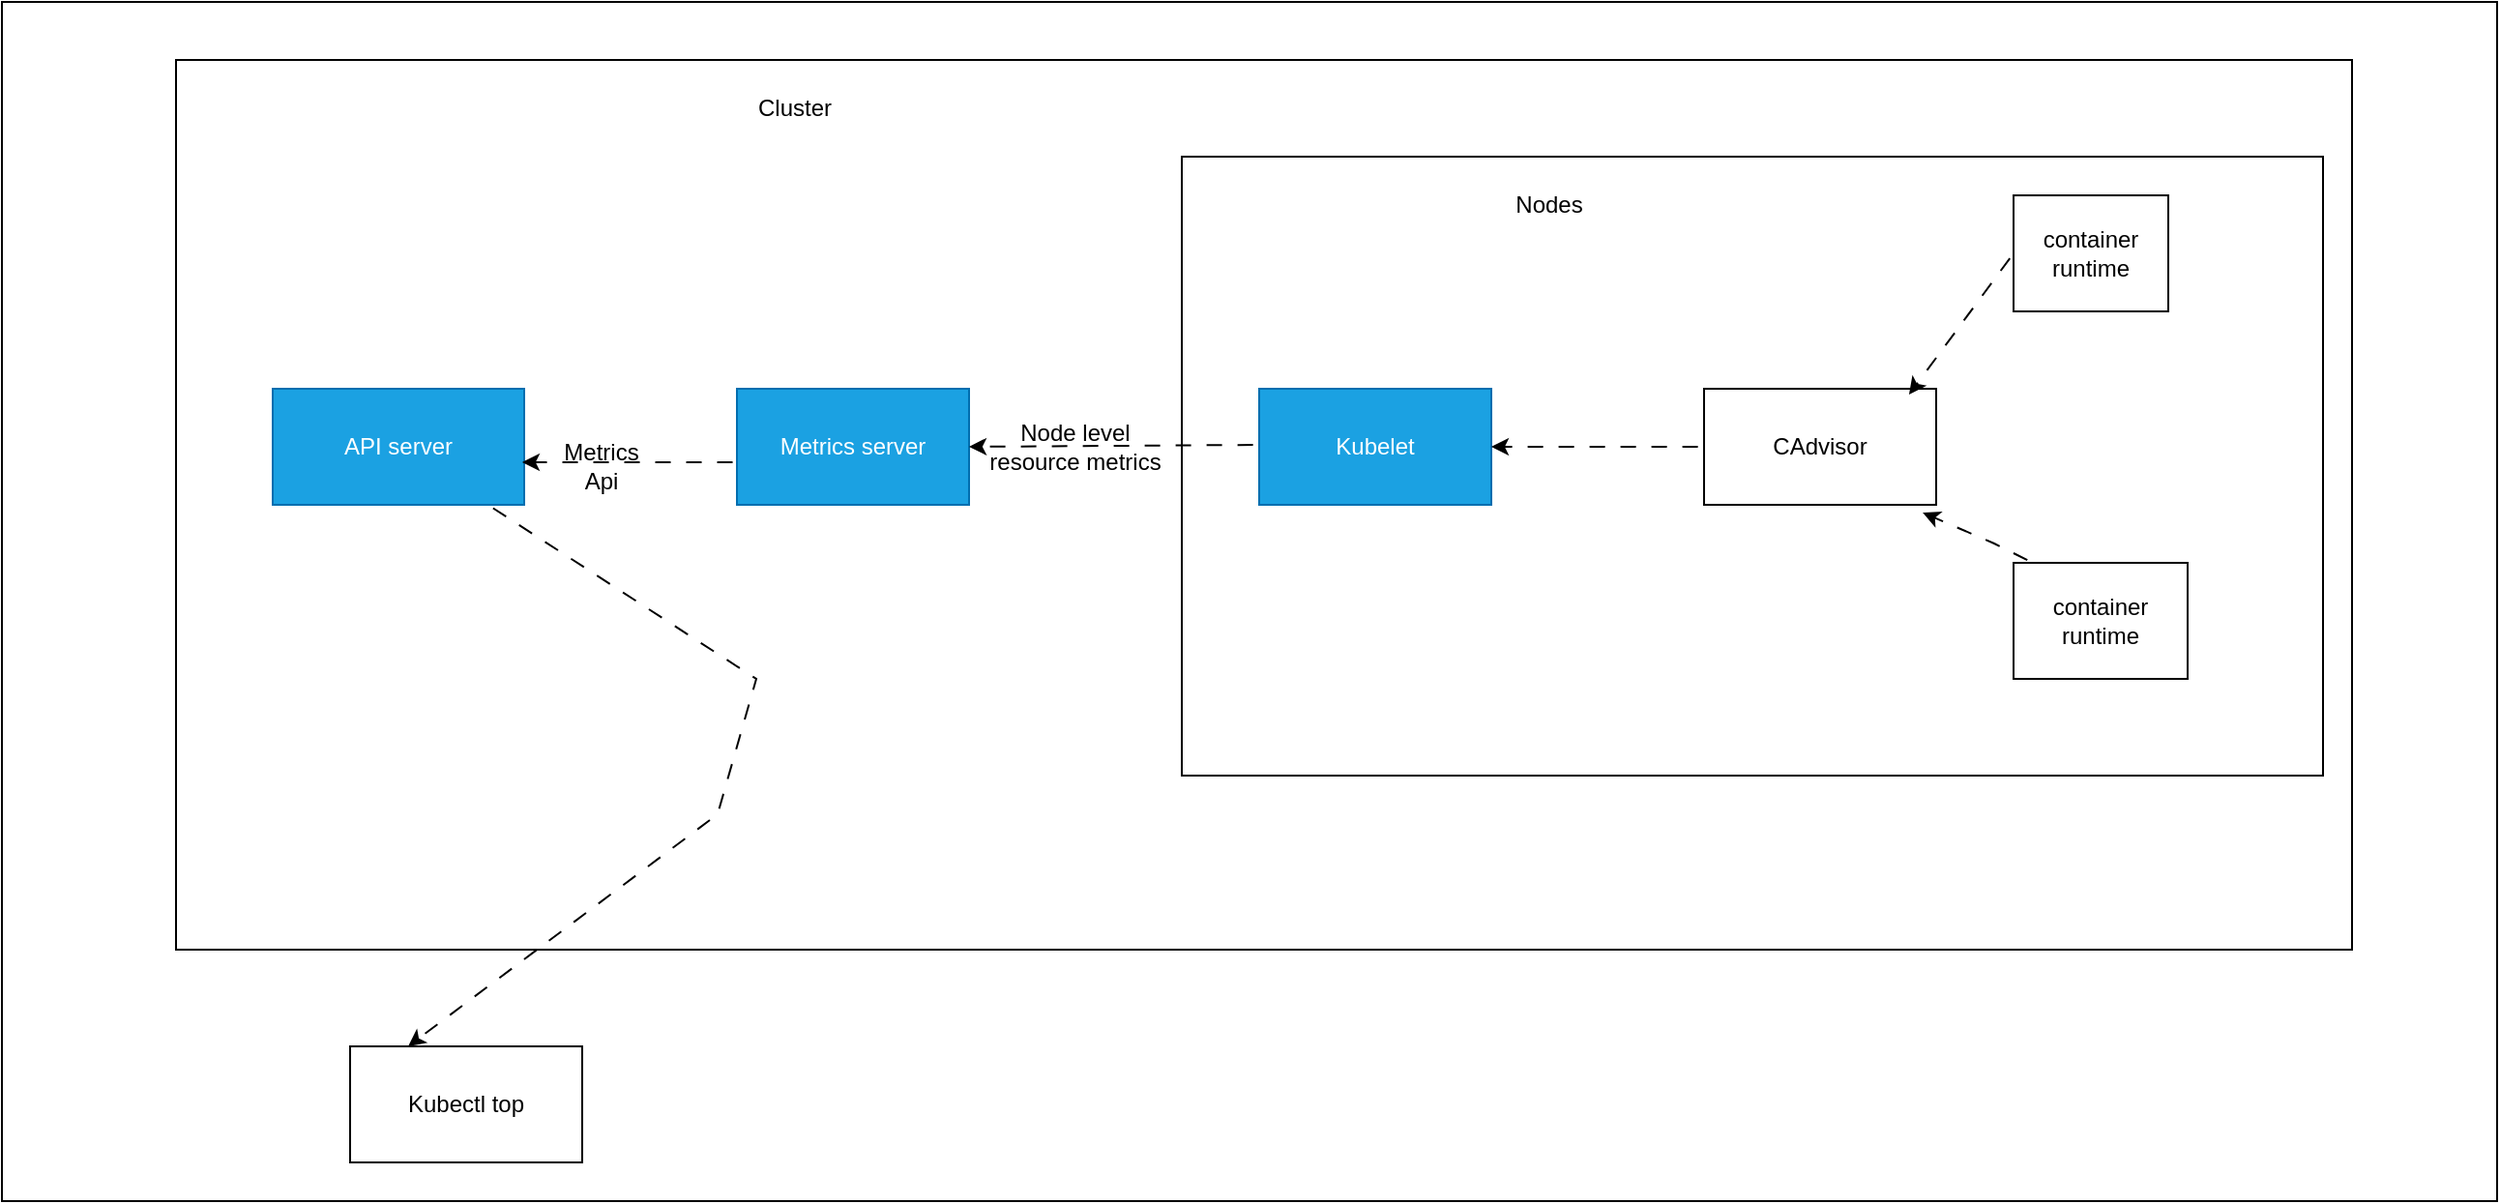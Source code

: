 <mxfile version="24.8.6">
  <diagram name="Page-1" id="FX_QsMLTOBQpngyP9YaH">
    <mxGraphModel dx="2284" dy="706" grid="0" gridSize="10" guides="1" tooltips="1" connect="1" arrows="1" fold="1" page="1" pageScale="1" pageWidth="850" pageHeight="1100" math="0" shadow="0">
      <root>
        <mxCell id="0" />
        <mxCell id="1" parent="0" />
        <mxCell id="jJLpi2Jyx9VWhykjpNUX-15" value="" style="rounded=0;whiteSpace=wrap;html=1;labelBackgroundColor=none;" vertex="1" parent="1">
          <mxGeometry x="-170" y="70" width="1290" height="620" as="geometry" />
        </mxCell>
        <mxCell id="jJLpi2Jyx9VWhykjpNUX-2" value="&lt;br&gt;&lt;div&gt;&lt;br/&gt;&lt;/div&gt;" style="rounded=0;whiteSpace=wrap;html=1;labelBackgroundColor=none;" vertex="1" parent="1">
          <mxGeometry x="-80" y="100" width="1125" height="460" as="geometry" />
        </mxCell>
        <mxCell id="jJLpi2Jyx9VWhykjpNUX-4" value="" style="rounded=0;whiteSpace=wrap;html=1;labelBackgroundColor=none;" vertex="1" parent="1">
          <mxGeometry x="440" y="150" width="590" height="320" as="geometry" />
        </mxCell>
        <mxCell id="jJLpi2Jyx9VWhykjpNUX-5" value="&lt;br&gt;container runtime&lt;div&gt;&lt;br/&gt;&lt;/div&gt;" style="rounded=0;whiteSpace=wrap;html=1;labelBackgroundColor=none;" vertex="1" parent="1">
          <mxGeometry x="870" y="170" width="80" height="60" as="geometry" />
        </mxCell>
        <mxCell id="jJLpi2Jyx9VWhykjpNUX-6" value="&lt;br&gt;container runtime&lt;div&gt;&lt;br/&gt;&lt;/div&gt;" style="rounded=0;whiteSpace=wrap;html=1;labelBackgroundColor=none;" vertex="1" parent="1">
          <mxGeometry x="870" y="360" width="90" height="60" as="geometry" />
        </mxCell>
        <mxCell id="jJLpi2Jyx9VWhykjpNUX-7" value="CAdvisor" style="rounded=0;whiteSpace=wrap;html=1;labelBackgroundColor=none;" vertex="1" parent="1">
          <mxGeometry x="710" y="270" width="120" height="60" as="geometry" />
        </mxCell>
        <mxCell id="jJLpi2Jyx9VWhykjpNUX-8" value="Kubelet" style="rounded=0;whiteSpace=wrap;html=1;labelBackgroundColor=none;fillColor=#1ba1e2;fontColor=#ffffff;strokeColor=#006EAF;" vertex="1" parent="1">
          <mxGeometry x="480" y="270" width="120" height="60" as="geometry" />
        </mxCell>
        <mxCell id="jJLpi2Jyx9VWhykjpNUX-11" value="Metrics server" style="rounded=0;whiteSpace=wrap;html=1;labelBackgroundColor=none;fillColor=#1ba1e2;fontColor=#ffffff;strokeColor=#006EAF;" vertex="1" parent="1">
          <mxGeometry x="210" y="270" width="120" height="60" as="geometry" />
        </mxCell>
        <mxCell id="jJLpi2Jyx9VWhykjpNUX-12" value="API server" style="rounded=0;whiteSpace=wrap;html=1;labelBackgroundColor=none;fillColor=#1ba1e2;fontColor=#ffffff;strokeColor=#006EAF;" vertex="1" parent="1">
          <mxGeometry x="-30" y="270" width="130" height="60" as="geometry" />
        </mxCell>
        <mxCell id="jJLpi2Jyx9VWhykjpNUX-13" value="Kubectl top" style="rounded=0;whiteSpace=wrap;html=1;labelBackgroundColor=none;" vertex="1" parent="1">
          <mxGeometry x="10" y="610" width="120" height="60" as="geometry" />
        </mxCell>
        <mxCell id="jJLpi2Jyx9VWhykjpNUX-21" value="" style="endArrow=classic;html=1;rounded=0;exitX=0.025;exitY=0.633;exitDx=0;exitDy=0;exitPerimeter=0;flowAnimation=1;entryX=1;entryY=0.5;entryDx=0;entryDy=0;labelBackgroundColor=none;fontColor=default;" edge="1" parent="1" target="jJLpi2Jyx9VWhykjpNUX-11">
          <mxGeometry width="50" height="50" relative="1" as="geometry">
            <mxPoint x="480" y="298.99" as="sourcePoint" />
            <mxPoint x="360" y="299" as="targetPoint" />
            <Array as="points" />
          </mxGeometry>
        </mxCell>
        <mxCell id="jJLpi2Jyx9VWhykjpNUX-26" value="" style="endArrow=classic;html=1;rounded=0;entryX=0.25;entryY=0;entryDx=0;entryDy=0;flowAnimation=1;labelBackgroundColor=none;fontColor=default;" edge="1" parent="1" source="jJLpi2Jyx9VWhykjpNUX-12" target="jJLpi2Jyx9VWhykjpNUX-13">
          <mxGeometry width="50" height="50" relative="1" as="geometry">
            <mxPoint x="95" y="490" as="sourcePoint" />
            <mxPoint x="145" y="440" as="targetPoint" />
            <Array as="points">
              <mxPoint x="220" y="420" />
              <mxPoint x="200" y="490" />
            </Array>
          </mxGeometry>
        </mxCell>
        <mxCell id="jJLpi2Jyx9VWhykjpNUX-27" value="" style="endArrow=classic;html=1;rounded=0;entryX=0.992;entryY=0.633;entryDx=0;entryDy=0;entryPerimeter=0;exitX=0.008;exitY=0.633;exitDx=0;exitDy=0;exitPerimeter=0;flowAnimation=1;labelBackgroundColor=none;fontColor=default;" edge="1" parent="1" source="jJLpi2Jyx9VWhykjpNUX-11" target="jJLpi2Jyx9VWhykjpNUX-12">
          <mxGeometry width="50" height="50" relative="1" as="geometry">
            <mxPoint x="400" y="450" as="sourcePoint" />
            <mxPoint x="450" y="400" as="targetPoint" />
          </mxGeometry>
        </mxCell>
        <mxCell id="jJLpi2Jyx9VWhykjpNUX-29" value="" style="endArrow=classic;html=1;rounded=0;entryX=0.883;entryY=0.05;entryDx=0;entryDy=0;entryPerimeter=0;exitX=0;exitY=0.5;exitDx=0;exitDy=0;flowAnimation=1;labelBackgroundColor=none;fontColor=default;" edge="1" parent="1" source="jJLpi2Jyx9VWhykjpNUX-5" target="jJLpi2Jyx9VWhykjpNUX-7">
          <mxGeometry width="50" height="50" relative="1" as="geometry">
            <mxPoint x="400" y="450" as="sourcePoint" />
            <mxPoint x="450" y="400" as="targetPoint" />
          </mxGeometry>
        </mxCell>
        <mxCell id="jJLpi2Jyx9VWhykjpNUX-30" value="" style="endArrow=classic;html=1;rounded=0;entryX=0.942;entryY=1.067;entryDx=0;entryDy=0;entryPerimeter=0;flowAnimation=1;labelBackgroundColor=none;fontColor=default;" edge="1" parent="1" target="jJLpi2Jyx9VWhykjpNUX-7">
          <mxGeometry width="50" height="50" relative="1" as="geometry">
            <mxPoint x="880" y="360" as="sourcePoint" />
            <mxPoint x="826" y="283" as="targetPoint" />
            <Array as="points">
              <mxPoint x="860" y="350" />
            </Array>
          </mxGeometry>
        </mxCell>
        <mxCell id="jJLpi2Jyx9VWhykjpNUX-31" value="" style="endArrow=classic;html=1;rounded=0;entryX=1;entryY=0.5;entryDx=0;entryDy=0;flowAnimation=1;labelBackgroundColor=none;fontColor=default;" edge="1" parent="1" source="jJLpi2Jyx9VWhykjpNUX-7" target="jJLpi2Jyx9VWhykjpNUX-8">
          <mxGeometry width="50" height="50" relative="1" as="geometry">
            <mxPoint x="400" y="450" as="sourcePoint" />
            <mxPoint x="450" y="400" as="targetPoint" />
          </mxGeometry>
        </mxCell>
        <mxCell id="jJLpi2Jyx9VWhykjpNUX-32" value="Cluster" style="text;html=1;align=center;verticalAlign=middle;whiteSpace=wrap;rounded=0;labelBackgroundColor=none;" vertex="1" parent="1">
          <mxGeometry x="210" y="110" width="60" height="30" as="geometry" />
        </mxCell>
        <mxCell id="jJLpi2Jyx9VWhykjpNUX-34" value="Nodes" style="text;html=1;align=center;verticalAlign=middle;whiteSpace=wrap;rounded=0;labelBackgroundColor=none;" vertex="1" parent="1">
          <mxGeometry x="600" y="160" width="60" height="30" as="geometry" />
        </mxCell>
        <mxCell id="jJLpi2Jyx9VWhykjpNUX-35" value="&lt;div&gt;Node level&lt;/div&gt;&lt;div&gt;resource metrics&lt;br&gt;&lt;/div&gt;" style="text;html=1;align=center;verticalAlign=middle;whiteSpace=wrap;rounded=0;labelBackgroundColor=none;" vertex="1" parent="1">
          <mxGeometry x="310" y="255" width="150" height="90" as="geometry" />
        </mxCell>
        <mxCell id="jJLpi2Jyx9VWhykjpNUX-36" value="Metrics Api" style="text;html=1;align=center;verticalAlign=middle;whiteSpace=wrap;rounded=0;labelBackgroundColor=none;" vertex="1" parent="1">
          <mxGeometry x="110" y="295" width="60" height="30" as="geometry" />
        </mxCell>
      </root>
    </mxGraphModel>
  </diagram>
</mxfile>
